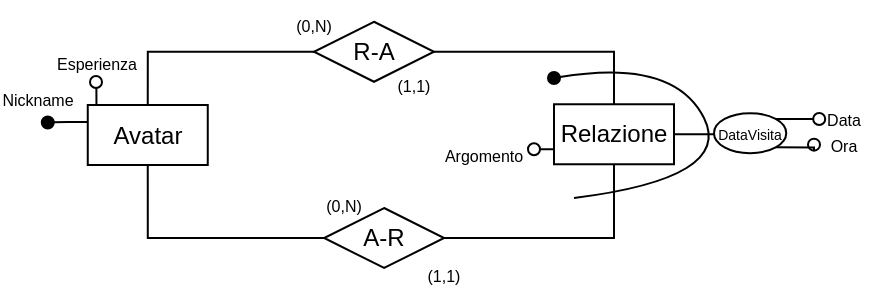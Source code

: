 <mxfile version="24.2.5" type="device">
  <diagram id="4Hjw77E7J9CPAmsw-tzJ" name="Pagina-1">
    <mxGraphModel dx="1410" dy="345" grid="1" gridSize="10" guides="1" tooltips="1" connect="1" arrows="1" fold="1" page="1" pageScale="1" pageWidth="827" pageHeight="1169" math="0" shadow="0">
      <root>
        <mxCell id="0" />
        <mxCell id="1" parent="0" />
        <mxCell id="uKA_aBk6M__vq8hgOEFf-8" style="edgeStyle=orthogonalEdgeStyle;rounded=0;orthogonalLoop=1;jettySize=auto;html=1;exitX=0.5;exitY=1;exitDx=0;exitDy=0;entryX=0;entryY=0.5;entryDx=0;entryDy=0;endArrow=none;endFill=0;" edge="1" parent="1" source="UGxFSvyYkEUsFSv6B16H-3" target="UGxFSvyYkEUsFSv6B16H-14">
          <mxGeometry relative="1" as="geometry" />
        </mxCell>
        <mxCell id="uKA_aBk6M__vq8hgOEFf-9" style="edgeStyle=orthogonalEdgeStyle;rounded=0;orthogonalLoop=1;jettySize=auto;html=1;exitX=0.5;exitY=0;exitDx=0;exitDy=0;entryX=0;entryY=0.5;entryDx=0;entryDy=0;endArrow=none;endFill=0;" edge="1" parent="1" source="UGxFSvyYkEUsFSv6B16H-3" target="UGxFSvyYkEUsFSv6B16H-13">
          <mxGeometry relative="1" as="geometry" />
        </mxCell>
        <mxCell id="UGxFSvyYkEUsFSv6B16H-3" value="Avatar" style="whiteSpace=wrap;html=1;align=center;" parent="1" vertex="1">
          <mxGeometry x="-423.12" y="333.5" width="60" height="30" as="geometry" />
        </mxCell>
        <mxCell id="UGxFSvyYkEUsFSv6B16H-4" value="&lt;font style=&quot;font-size: 8px;&quot;&gt;Esperienza&lt;/font&gt;" style="text;html=1;align=center;verticalAlign=middle;whiteSpace=wrap;rounded=1;strokeColor=none;" parent="1" vertex="1">
          <mxGeometry x="-443" y="300" width="49" height="23" as="geometry" />
        </mxCell>
        <mxCell id="UGxFSvyYkEUsFSv6B16H-5" value="&lt;font style=&quot;font-size: 8px;&quot;&gt;Argomento&lt;/font&gt;" style="text;html=1;align=center;verticalAlign=middle;whiteSpace=wrap;rounded=1;strokeColor=none;" parent="1" vertex="1">
          <mxGeometry x="-244.94" y="348.5" width="40" height="19" as="geometry" />
        </mxCell>
        <mxCell id="UGxFSvyYkEUsFSv6B16H-6" value="&lt;span style=&quot;font-size: 8px;&quot;&gt;(0,N)&lt;/span&gt;" style="text;html=1;align=center;verticalAlign=middle;whiteSpace=wrap;rounded=1;strokeColor=none;glass=0;" parent="1" vertex="1">
          <mxGeometry x="-320" y="375" width="50" height="15" as="geometry" />
        </mxCell>
        <mxCell id="UGxFSvyYkEUsFSv6B16H-7" style="edgeStyle=orthogonalEdgeStyle;rounded=0;orthogonalLoop=1;jettySize=auto;html=1;exitX=0;exitY=0.25;exitDx=0;exitDy=0;endArrow=oval;endFill=1;" parent="1" edge="1">
          <mxGeometry relative="1" as="geometry">
            <mxPoint x="-443.12" y="342.23" as="targetPoint" />
            <mxPoint x="-423.12" y="342" as="sourcePoint" />
            <Array as="points">
              <mxPoint x="-433.12" y="342.23" />
            </Array>
          </mxGeometry>
        </mxCell>
        <mxCell id="UGxFSvyYkEUsFSv6B16H-8" value="&lt;font style=&quot;font-size: 8px;&quot;&gt;Nickname&lt;/font&gt;" style="text;html=1;align=center;verticalAlign=middle;whiteSpace=wrap;rounded=1;strokeColor=none;" parent="1" vertex="1">
          <mxGeometry x="-463.12" y="318.5" width="30" height="23.5" as="geometry" />
        </mxCell>
        <mxCell id="UGxFSvyYkEUsFSv6B16H-9" value="&lt;span style=&quot;font-size: 8px;&quot;&gt;(0,N)&lt;/span&gt;" style="text;html=1;align=center;verticalAlign=middle;whiteSpace=wrap;rounded=1;strokeColor=none;glass=0;" parent="1" vertex="1">
          <mxGeometry x="-320" y="281.88" width="20" height="21.25" as="geometry" />
        </mxCell>
        <mxCell id="UGxFSvyYkEUsFSv6B16H-10" style="edgeStyle=orthogonalEdgeStyle;rounded=0;orthogonalLoop=1;jettySize=auto;html=1;exitX=0.152;exitY=-0.053;exitDx=0;exitDy=0;endArrow=oval;endFill=0;exitPerimeter=0;" parent="1" edge="1">
          <mxGeometry relative="1" as="geometry">
            <mxPoint x="-419" y="322" as="targetPoint" />
            <mxPoint x="-418.77" y="333.41" as="sourcePoint" />
            <Array as="points">
              <mxPoint x="-418.77" y="326" />
            </Array>
          </mxGeometry>
        </mxCell>
        <mxCell id="uKA_aBk6M__vq8hgOEFf-10" style="edgeStyle=orthogonalEdgeStyle;rounded=0;orthogonalLoop=1;jettySize=auto;html=1;exitX=1;exitY=0.5;exitDx=0;exitDy=0;entryX=0.5;entryY=0;entryDx=0;entryDy=0;endArrow=none;endFill=0;" edge="1" parent="1" source="UGxFSvyYkEUsFSv6B16H-13" target="UGxFSvyYkEUsFSv6B16H-17">
          <mxGeometry relative="1" as="geometry" />
        </mxCell>
        <mxCell id="UGxFSvyYkEUsFSv6B16H-13" value="R-A" style="rhombus;whiteSpace=wrap;html=1;" parent="1" vertex="1">
          <mxGeometry x="-310" y="291.88" width="60" height="30" as="geometry" />
        </mxCell>
        <mxCell id="uKA_aBk6M__vq8hgOEFf-11" style="edgeStyle=orthogonalEdgeStyle;rounded=0;orthogonalLoop=1;jettySize=auto;html=1;exitX=1;exitY=0.5;exitDx=0;exitDy=0;entryX=0.5;entryY=1;entryDx=0;entryDy=0;endArrow=none;endFill=0;" edge="1" parent="1" source="UGxFSvyYkEUsFSv6B16H-14" target="UGxFSvyYkEUsFSv6B16H-17">
          <mxGeometry relative="1" as="geometry" />
        </mxCell>
        <mxCell id="UGxFSvyYkEUsFSv6B16H-14" value="A-R" style="rhombus;whiteSpace=wrap;html=1;" parent="1" vertex="1">
          <mxGeometry x="-304.94" y="385" width="60" height="30" as="geometry" />
        </mxCell>
        <mxCell id="uKA_aBk6M__vq8hgOEFf-4" style="edgeStyle=orthogonalEdgeStyle;rounded=0;orthogonalLoop=1;jettySize=auto;html=1;exitX=1;exitY=0.5;exitDx=0;exitDy=0;entryX=0;entryY=0.5;entryDx=0;entryDy=0;endArrow=none;endFill=0;" edge="1" parent="1" source="UGxFSvyYkEUsFSv6B16H-17" target="UGxFSvyYkEUsFSv6B16H-26">
          <mxGeometry relative="1" as="geometry" />
        </mxCell>
        <mxCell id="uKA_aBk6M__vq8hgOEFf-13" style="edgeStyle=orthogonalEdgeStyle;rounded=0;orthogonalLoop=1;jettySize=auto;html=1;exitX=0;exitY=0.75;exitDx=0;exitDy=0;endArrow=oval;endFill=0;" edge="1" parent="1" source="UGxFSvyYkEUsFSv6B16H-17">
          <mxGeometry relative="1" as="geometry">
            <mxPoint x="-200" y="355.769" as="targetPoint" />
          </mxGeometry>
        </mxCell>
        <mxCell id="UGxFSvyYkEUsFSv6B16H-17" value="Relazione" style="whiteSpace=wrap;html=1;align=center;" parent="1" vertex="1">
          <mxGeometry x="-190" y="333.13" width="60" height="30" as="geometry" />
        </mxCell>
        <mxCell id="UGxFSvyYkEUsFSv6B16H-20" value="&lt;span style=&quot;font-size: 8px;&quot;&gt;(1,1)&lt;/span&gt;" style="text;html=1;align=center;verticalAlign=middle;whiteSpace=wrap;rounded=1;strokeColor=none;glass=0;" parent="1" vertex="1">
          <mxGeometry x="-270" y="410" width="50" height="15" as="geometry" />
        </mxCell>
        <mxCell id="UGxFSvyYkEUsFSv6B16H-21" value="&lt;span style=&quot;font-size: 8px;&quot;&gt;(1,1)&lt;/span&gt;" style="text;html=1;align=center;verticalAlign=middle;whiteSpace=wrap;rounded=1;strokeColor=none;glass=0;" parent="1" vertex="1">
          <mxGeometry x="-270" y="311.88" width="20" height="21.25" as="geometry" />
        </mxCell>
        <mxCell id="UGxFSvyYkEUsFSv6B16H-22" value="&lt;font style=&quot;font-size: 8px;&quot;&gt;Ora&lt;/font&gt;" style="text;html=1;align=center;verticalAlign=middle;whiteSpace=wrap;rounded=1;strokeColor=none;glass=0;" parent="1" vertex="1">
          <mxGeometry x="-60" y="347.57" width="30" height="11.5" as="geometry" />
        </mxCell>
        <mxCell id="uKA_aBk6M__vq8hgOEFf-6" style="edgeStyle=orthogonalEdgeStyle;rounded=0;orthogonalLoop=1;jettySize=auto;html=1;exitX=1;exitY=1;exitDx=0;exitDy=0;entryX=0;entryY=0.5;entryDx=0;entryDy=0;endArrow=oval;endFill=0;" edge="1" parent="1" source="UGxFSvyYkEUsFSv6B16H-26" target="UGxFSvyYkEUsFSv6B16H-22">
          <mxGeometry relative="1" as="geometry" />
        </mxCell>
        <mxCell id="UGxFSvyYkEUsFSv6B16H-26" value="&lt;p style=&quot;line-height: 110%;&quot;&gt;&lt;font style=&quot;font-size: 7px;&quot;&gt;DataVisita&lt;/font&gt;&lt;/p&gt;" style="ellipse;whiteSpace=wrap;html=1;" parent="1" vertex="1">
          <mxGeometry x="-110" y="337.57" width="36.12" height="20" as="geometry" />
        </mxCell>
        <mxCell id="uKA_aBk6M__vq8hgOEFf-1" value="&lt;font style=&quot;font-size: 8px;&quot;&gt;Data&lt;/font&gt;" style="text;html=1;align=center;verticalAlign=middle;whiteSpace=wrap;rounded=1;strokeColor=none;glass=0;" vertex="1" parent="1">
          <mxGeometry x="-60" y="337.2" width="30" height="6.5" as="geometry" />
        </mxCell>
        <mxCell id="uKA_aBk6M__vq8hgOEFf-5" style="edgeStyle=orthogonalEdgeStyle;rounded=0;orthogonalLoop=1;jettySize=auto;html=1;exitX=1;exitY=0;exitDx=0;exitDy=0;entryX=0.086;entryY=0.404;entryDx=0;entryDy=0;entryPerimeter=0;endArrow=oval;endFill=0;" edge="1" parent="1" source="UGxFSvyYkEUsFSv6B16H-26" target="uKA_aBk6M__vq8hgOEFf-1">
          <mxGeometry relative="1" as="geometry" />
        </mxCell>
        <mxCell id="uKA_aBk6M__vq8hgOEFf-14" value="" style="curved=1;endArrow=oval;html=1;rounded=0;endFill=1;" edge="1" parent="1">
          <mxGeometry width="50" height="50" relative="1" as="geometry">
            <mxPoint x="-180" y="380" as="sourcePoint" />
            <mxPoint x="-190" y="320" as="targetPoint" />
            <Array as="points">
              <mxPoint x="-100" y="370" />
              <mxPoint x="-130" y="310" />
            </Array>
          </mxGeometry>
        </mxCell>
      </root>
    </mxGraphModel>
  </diagram>
</mxfile>
